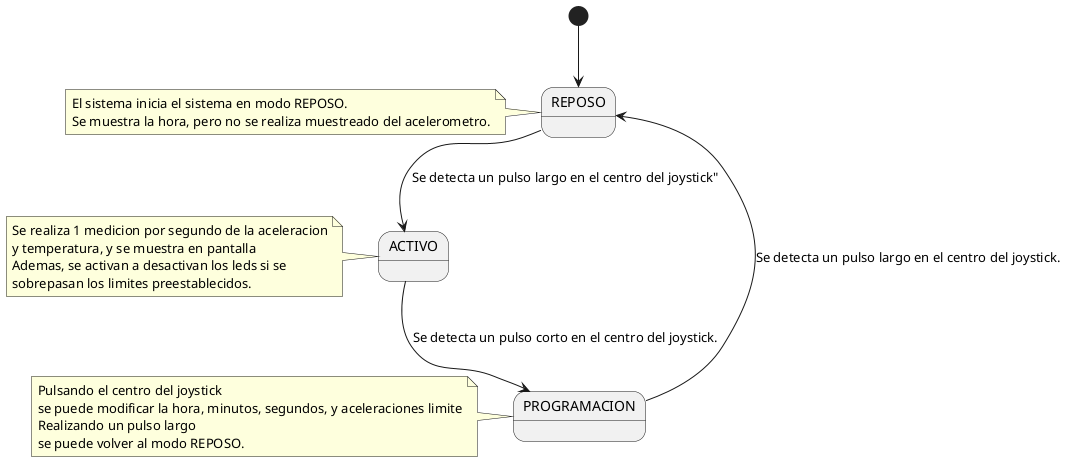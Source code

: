 @startuml

[*] --> REPOSO

state REPOSO {
}
note left of REPOSO : El sistema inicia el sistema en modo REPOSO.\nSe muestra la hora, pero no se realiza muestreado del acelerometro.
REPOSO --> ACTIVO : Se detecta un pulso largo en el centro del joystick"
state ACTIVO {
}
note left of ACTIVO : Se realiza 1 medicion por segundo de la aceleracion\ny temperatura, y se muestra en pantalla\nAdemas, se activan a desactivan los leds si se\nsobrepasan los limites preestablecidos.
ACTIVO --> PROGRAMACION : Se detecta un pulso corto en el centro del joystick.
state PROGRAMACION {
}
note left of PROGRAMACION : Pulsando el centro del joystick\nse puede modificar la hora, minutos, segundos, y aceleraciones limite\nRealizando un pulso largo\nse puede volver al modo REPOSO.
PROGRAMACION --> REPOSO : Se detecta un pulso largo en el centro del joystick.
@enduml

